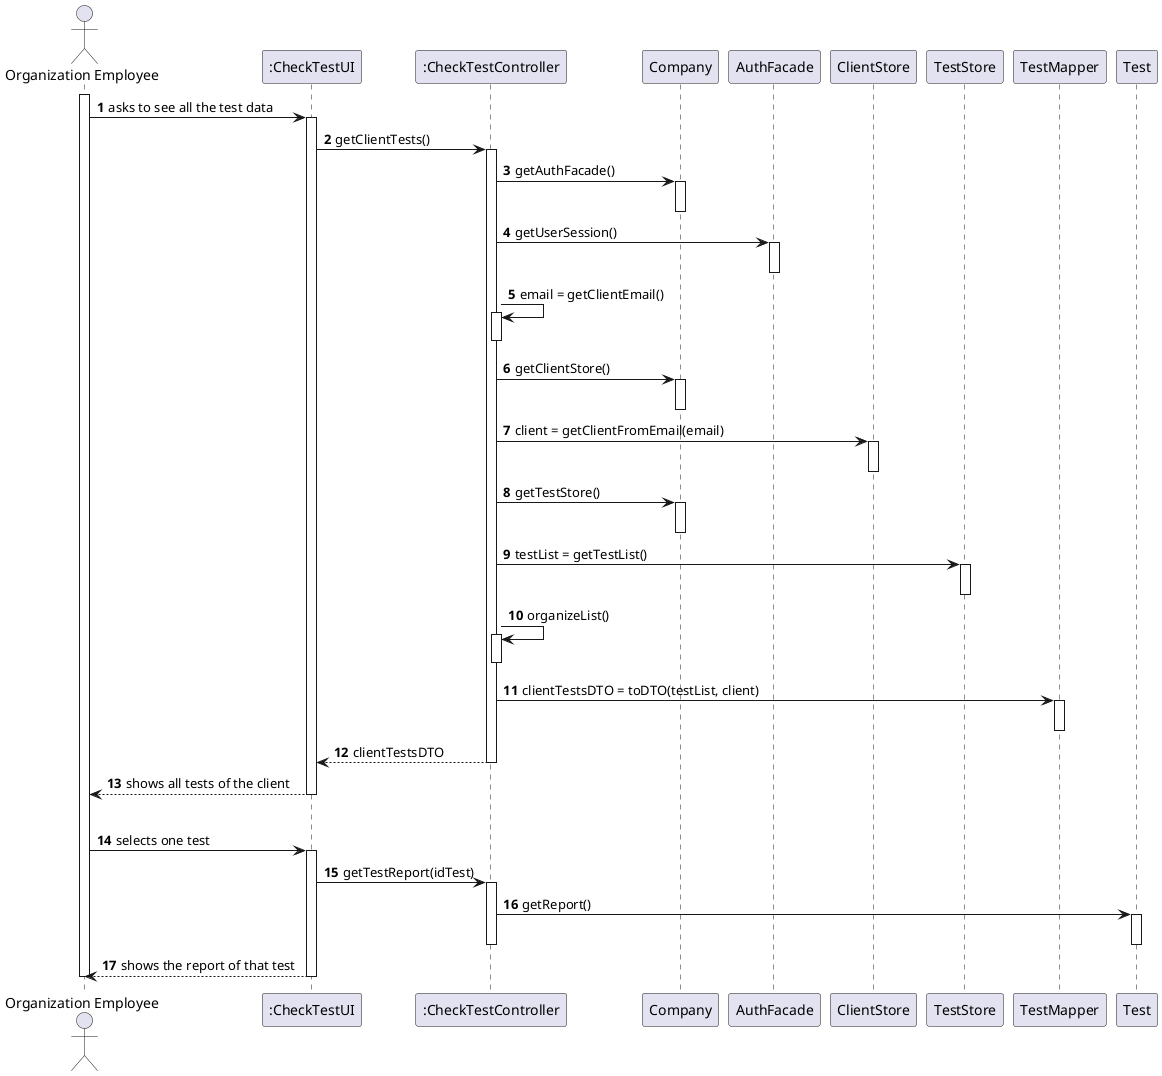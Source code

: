@startuml
autonumber
'hide footbox
actor "Organization Employee" as ADM

participant ":CheckTestUI" as UI
participant ":CheckTestController" as CTRL
participant "Company" as COMP
participant "AuthFacade" as AUFA
participant "ClientStore" as CS
participant "TestStore" as TS
participant "TestMapper" as TM
participant "Test" as TEST

activate ADM
ADM -> UI : asks to see all the test data
activate UI
UI -> CTRL : getClientTests()
activate CTRL

CTRL -> COMP : getAuthFacade()
activate COMP
deactivate COMP

CTRL -> AUFA : getUserSession()
activate AUFA
deactivate AUFA

CTRL -> CTRL : email = getClientEmail()
activate CTRL
deactivate CTRL

CTRL -> COMP : getClientStore()
activate COMP
deactivate COMP

CTRL -> CS : client = getClientFromEmail(email)
activate CS
deactivate CS

CTRL -> COMP : getTestStore()
activate COMP
deactivate COMP

CTRL -> TS : testList = getTestList()
activate TS
deactivate TS

CTRL -> CTRL : organizeList()
activate CTRL
deactivate CTRL

CTRL -> TM : clientTestsDTO = toDTO(testList, client)
activate TM
deactivate TM

CTRL --> UI : clientTestsDTO
deactivate CTRL
UI --> ADM : shows all tests of the client
deactivate UI

|||
ADM -> UI : selects one test
activate UI
UI -> CTRL : getTestReport(idTest)
activate CTRL

CTRL -> TEST : getReport()
activate TEST
deactivate TEST

deactivate CTRL
UI --> ADM : shows the report of that test
deactivate UI
deactivate ADM

@enduml